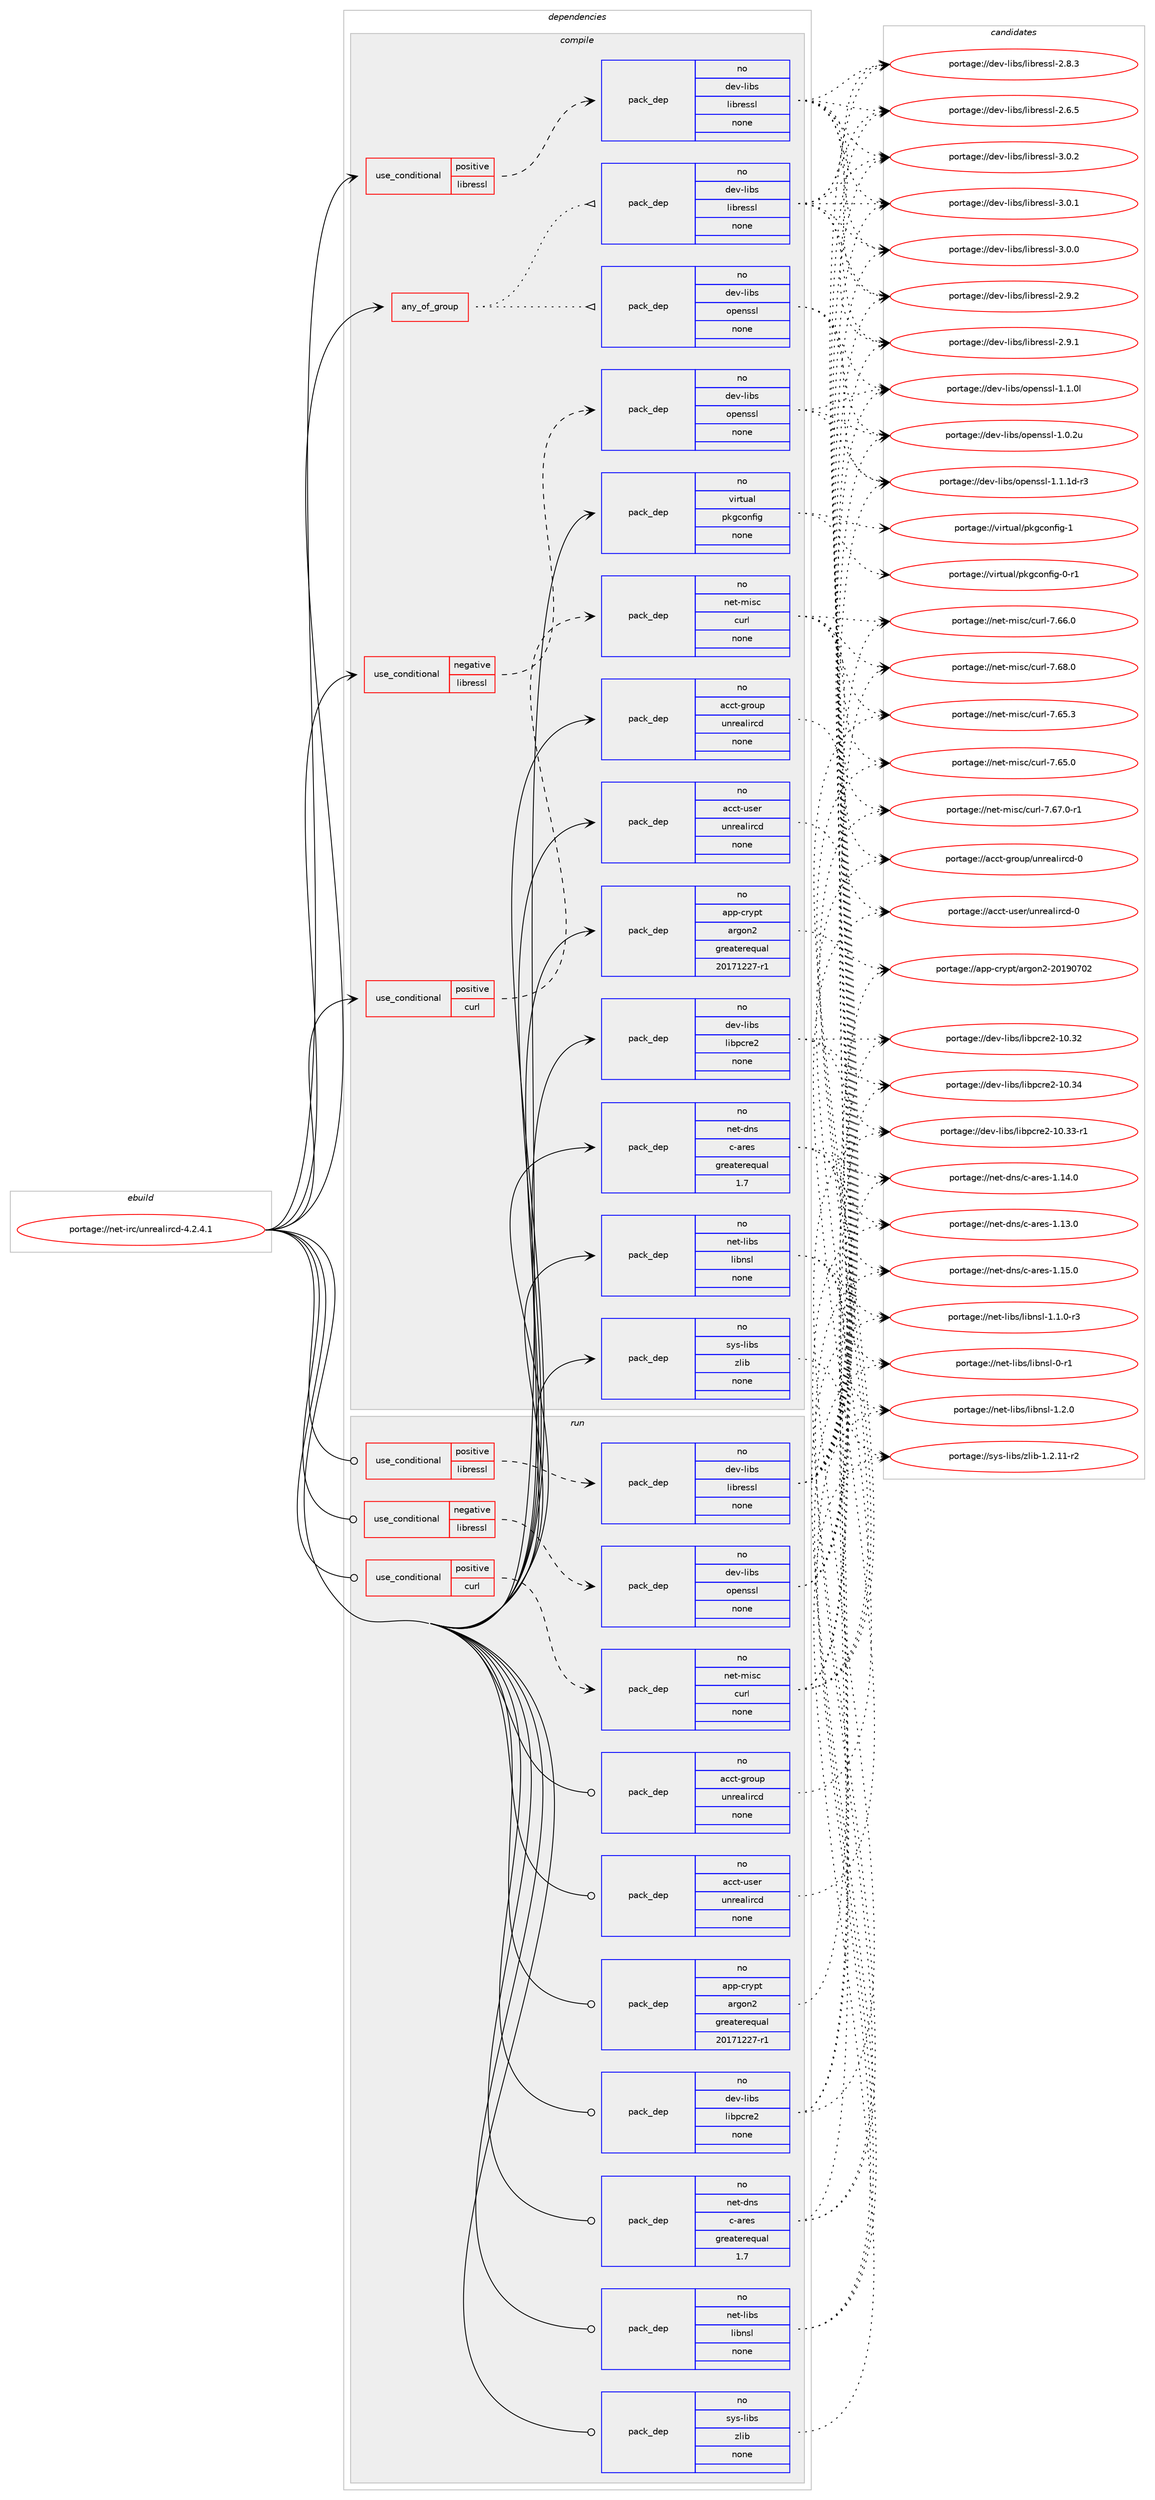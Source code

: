 digraph prolog {

# *************
# Graph options
# *************

newrank=true;
concentrate=true;
compound=true;
graph [rankdir=LR,fontname=Helvetica,fontsize=10,ranksep=1.5];#, ranksep=2.5, nodesep=0.2];
edge  [arrowhead=vee];
node  [fontname=Helvetica,fontsize=10];

# **********
# The ebuild
# **********

subgraph cluster_leftcol {
color=gray;
rank=same;
label=<<i>ebuild</i>>;
id [label="portage://net-irc/unrealircd-4.2.4.1", color=red, width=4, href="../net-irc/unrealircd-4.2.4.1.svg"];
}

# ****************
# The dependencies
# ****************

subgraph cluster_midcol {
color=gray;
label=<<i>dependencies</i>>;
subgraph cluster_compile {
fillcolor="#eeeeee";
style=filled;
label=<<i>compile</i>>;
subgraph any2150 {
dependency136686 [label=<<TABLE BORDER="0" CELLBORDER="1" CELLSPACING="0" CELLPADDING="4"><TR><TD CELLPADDING="10">any_of_group</TD></TR></TABLE>>, shape=none, color=red];subgraph pack104932 {
dependency136687 [label=<<TABLE BORDER="0" CELLBORDER="1" CELLSPACING="0" CELLPADDING="4" WIDTH="220"><TR><TD ROWSPAN="6" CELLPADDING="30">pack_dep</TD></TR><TR><TD WIDTH="110">no</TD></TR><TR><TD>dev-libs</TD></TR><TR><TD>openssl</TD></TR><TR><TD>none</TD></TR><TR><TD></TD></TR></TABLE>>, shape=none, color=blue];
}
dependency136686:e -> dependency136687:w [weight=20,style="dotted",arrowhead="oinv"];
subgraph pack104933 {
dependency136688 [label=<<TABLE BORDER="0" CELLBORDER="1" CELLSPACING="0" CELLPADDING="4" WIDTH="220"><TR><TD ROWSPAN="6" CELLPADDING="30">pack_dep</TD></TR><TR><TD WIDTH="110">no</TD></TR><TR><TD>dev-libs</TD></TR><TR><TD>libressl</TD></TR><TR><TD>none</TD></TR><TR><TD></TD></TR></TABLE>>, shape=none, color=blue];
}
dependency136686:e -> dependency136688:w [weight=20,style="dotted",arrowhead="oinv"];
}
id:e -> dependency136686:w [weight=20,style="solid",arrowhead="vee"];
subgraph cond29464 {
dependency136689 [label=<<TABLE BORDER="0" CELLBORDER="1" CELLSPACING="0" CELLPADDING="4"><TR><TD ROWSPAN="3" CELLPADDING="10">use_conditional</TD></TR><TR><TD>negative</TD></TR><TR><TD>libressl</TD></TR></TABLE>>, shape=none, color=red];
subgraph pack104934 {
dependency136690 [label=<<TABLE BORDER="0" CELLBORDER="1" CELLSPACING="0" CELLPADDING="4" WIDTH="220"><TR><TD ROWSPAN="6" CELLPADDING="30">pack_dep</TD></TR><TR><TD WIDTH="110">no</TD></TR><TR><TD>dev-libs</TD></TR><TR><TD>openssl</TD></TR><TR><TD>none</TD></TR><TR><TD></TD></TR></TABLE>>, shape=none, color=blue];
}
dependency136689:e -> dependency136690:w [weight=20,style="dashed",arrowhead="vee"];
}
id:e -> dependency136689:w [weight=20,style="solid",arrowhead="vee"];
subgraph cond29465 {
dependency136691 [label=<<TABLE BORDER="0" CELLBORDER="1" CELLSPACING="0" CELLPADDING="4"><TR><TD ROWSPAN="3" CELLPADDING="10">use_conditional</TD></TR><TR><TD>positive</TD></TR><TR><TD>curl</TD></TR></TABLE>>, shape=none, color=red];
subgraph pack104935 {
dependency136692 [label=<<TABLE BORDER="0" CELLBORDER="1" CELLSPACING="0" CELLPADDING="4" WIDTH="220"><TR><TD ROWSPAN="6" CELLPADDING="30">pack_dep</TD></TR><TR><TD WIDTH="110">no</TD></TR><TR><TD>net-misc</TD></TR><TR><TD>curl</TD></TR><TR><TD>none</TD></TR><TR><TD></TD></TR></TABLE>>, shape=none, color=blue];
}
dependency136691:e -> dependency136692:w [weight=20,style="dashed",arrowhead="vee"];
}
id:e -> dependency136691:w [weight=20,style="solid",arrowhead="vee"];
subgraph cond29466 {
dependency136693 [label=<<TABLE BORDER="0" CELLBORDER="1" CELLSPACING="0" CELLPADDING="4"><TR><TD ROWSPAN="3" CELLPADDING="10">use_conditional</TD></TR><TR><TD>positive</TD></TR><TR><TD>libressl</TD></TR></TABLE>>, shape=none, color=red];
subgraph pack104936 {
dependency136694 [label=<<TABLE BORDER="0" CELLBORDER="1" CELLSPACING="0" CELLPADDING="4" WIDTH="220"><TR><TD ROWSPAN="6" CELLPADDING="30">pack_dep</TD></TR><TR><TD WIDTH="110">no</TD></TR><TR><TD>dev-libs</TD></TR><TR><TD>libressl</TD></TR><TR><TD>none</TD></TR><TR><TD></TD></TR></TABLE>>, shape=none, color=blue];
}
dependency136693:e -> dependency136694:w [weight=20,style="dashed",arrowhead="vee"];
}
id:e -> dependency136693:w [weight=20,style="solid",arrowhead="vee"];
subgraph pack104937 {
dependency136695 [label=<<TABLE BORDER="0" CELLBORDER="1" CELLSPACING="0" CELLPADDING="4" WIDTH="220"><TR><TD ROWSPAN="6" CELLPADDING="30">pack_dep</TD></TR><TR><TD WIDTH="110">no</TD></TR><TR><TD>acct-group</TD></TR><TR><TD>unrealircd</TD></TR><TR><TD>none</TD></TR><TR><TD></TD></TR></TABLE>>, shape=none, color=blue];
}
id:e -> dependency136695:w [weight=20,style="solid",arrowhead="vee"];
subgraph pack104938 {
dependency136696 [label=<<TABLE BORDER="0" CELLBORDER="1" CELLSPACING="0" CELLPADDING="4" WIDTH="220"><TR><TD ROWSPAN="6" CELLPADDING="30">pack_dep</TD></TR><TR><TD WIDTH="110">no</TD></TR><TR><TD>acct-user</TD></TR><TR><TD>unrealircd</TD></TR><TR><TD>none</TD></TR><TR><TD></TD></TR></TABLE>>, shape=none, color=blue];
}
id:e -> dependency136696:w [weight=20,style="solid",arrowhead="vee"];
subgraph pack104939 {
dependency136697 [label=<<TABLE BORDER="0" CELLBORDER="1" CELLSPACING="0" CELLPADDING="4" WIDTH="220"><TR><TD ROWSPAN="6" CELLPADDING="30">pack_dep</TD></TR><TR><TD WIDTH="110">no</TD></TR><TR><TD>app-crypt</TD></TR><TR><TD>argon2</TD></TR><TR><TD>greaterequal</TD></TR><TR><TD>20171227-r1</TD></TR></TABLE>>, shape=none, color=blue];
}
id:e -> dependency136697:w [weight=20,style="solid",arrowhead="vee"];
subgraph pack104940 {
dependency136698 [label=<<TABLE BORDER="0" CELLBORDER="1" CELLSPACING="0" CELLPADDING="4" WIDTH="220"><TR><TD ROWSPAN="6" CELLPADDING="30">pack_dep</TD></TR><TR><TD WIDTH="110">no</TD></TR><TR><TD>dev-libs</TD></TR><TR><TD>libpcre2</TD></TR><TR><TD>none</TD></TR><TR><TD></TD></TR></TABLE>>, shape=none, color=blue];
}
id:e -> dependency136698:w [weight=20,style="solid",arrowhead="vee"];
subgraph pack104941 {
dependency136699 [label=<<TABLE BORDER="0" CELLBORDER="1" CELLSPACING="0" CELLPADDING="4" WIDTH="220"><TR><TD ROWSPAN="6" CELLPADDING="30">pack_dep</TD></TR><TR><TD WIDTH="110">no</TD></TR><TR><TD>net-dns</TD></TR><TR><TD>c-ares</TD></TR><TR><TD>greaterequal</TD></TR><TR><TD>1.7</TD></TR></TABLE>>, shape=none, color=blue];
}
id:e -> dependency136699:w [weight=20,style="solid",arrowhead="vee"];
subgraph pack104942 {
dependency136700 [label=<<TABLE BORDER="0" CELLBORDER="1" CELLSPACING="0" CELLPADDING="4" WIDTH="220"><TR><TD ROWSPAN="6" CELLPADDING="30">pack_dep</TD></TR><TR><TD WIDTH="110">no</TD></TR><TR><TD>net-libs</TD></TR><TR><TD>libnsl</TD></TR><TR><TD>none</TD></TR><TR><TD></TD></TR></TABLE>>, shape=none, color=blue];
}
id:e -> dependency136700:w [weight=20,style="solid",arrowhead="vee"];
subgraph pack104943 {
dependency136701 [label=<<TABLE BORDER="0" CELLBORDER="1" CELLSPACING="0" CELLPADDING="4" WIDTH="220"><TR><TD ROWSPAN="6" CELLPADDING="30">pack_dep</TD></TR><TR><TD WIDTH="110">no</TD></TR><TR><TD>sys-libs</TD></TR><TR><TD>zlib</TD></TR><TR><TD>none</TD></TR><TR><TD></TD></TR></TABLE>>, shape=none, color=blue];
}
id:e -> dependency136701:w [weight=20,style="solid",arrowhead="vee"];
subgraph pack104944 {
dependency136702 [label=<<TABLE BORDER="0" CELLBORDER="1" CELLSPACING="0" CELLPADDING="4" WIDTH="220"><TR><TD ROWSPAN="6" CELLPADDING="30">pack_dep</TD></TR><TR><TD WIDTH="110">no</TD></TR><TR><TD>virtual</TD></TR><TR><TD>pkgconfig</TD></TR><TR><TD>none</TD></TR><TR><TD></TD></TR></TABLE>>, shape=none, color=blue];
}
id:e -> dependency136702:w [weight=20,style="solid",arrowhead="vee"];
}
subgraph cluster_compileandrun {
fillcolor="#eeeeee";
style=filled;
label=<<i>compile and run</i>>;
}
subgraph cluster_run {
fillcolor="#eeeeee";
style=filled;
label=<<i>run</i>>;
subgraph cond29467 {
dependency136703 [label=<<TABLE BORDER="0" CELLBORDER="1" CELLSPACING="0" CELLPADDING="4"><TR><TD ROWSPAN="3" CELLPADDING="10">use_conditional</TD></TR><TR><TD>negative</TD></TR><TR><TD>libressl</TD></TR></TABLE>>, shape=none, color=red];
subgraph pack104945 {
dependency136704 [label=<<TABLE BORDER="0" CELLBORDER="1" CELLSPACING="0" CELLPADDING="4" WIDTH="220"><TR><TD ROWSPAN="6" CELLPADDING="30">pack_dep</TD></TR><TR><TD WIDTH="110">no</TD></TR><TR><TD>dev-libs</TD></TR><TR><TD>openssl</TD></TR><TR><TD>none</TD></TR><TR><TD></TD></TR></TABLE>>, shape=none, color=blue];
}
dependency136703:e -> dependency136704:w [weight=20,style="dashed",arrowhead="vee"];
}
id:e -> dependency136703:w [weight=20,style="solid",arrowhead="odot"];
subgraph cond29468 {
dependency136705 [label=<<TABLE BORDER="0" CELLBORDER="1" CELLSPACING="0" CELLPADDING="4"><TR><TD ROWSPAN="3" CELLPADDING="10">use_conditional</TD></TR><TR><TD>positive</TD></TR><TR><TD>curl</TD></TR></TABLE>>, shape=none, color=red];
subgraph pack104946 {
dependency136706 [label=<<TABLE BORDER="0" CELLBORDER="1" CELLSPACING="0" CELLPADDING="4" WIDTH="220"><TR><TD ROWSPAN="6" CELLPADDING="30">pack_dep</TD></TR><TR><TD WIDTH="110">no</TD></TR><TR><TD>net-misc</TD></TR><TR><TD>curl</TD></TR><TR><TD>none</TD></TR><TR><TD></TD></TR></TABLE>>, shape=none, color=blue];
}
dependency136705:e -> dependency136706:w [weight=20,style="dashed",arrowhead="vee"];
}
id:e -> dependency136705:w [weight=20,style="solid",arrowhead="odot"];
subgraph cond29469 {
dependency136707 [label=<<TABLE BORDER="0" CELLBORDER="1" CELLSPACING="0" CELLPADDING="4"><TR><TD ROWSPAN="3" CELLPADDING="10">use_conditional</TD></TR><TR><TD>positive</TD></TR><TR><TD>libressl</TD></TR></TABLE>>, shape=none, color=red];
subgraph pack104947 {
dependency136708 [label=<<TABLE BORDER="0" CELLBORDER="1" CELLSPACING="0" CELLPADDING="4" WIDTH="220"><TR><TD ROWSPAN="6" CELLPADDING="30">pack_dep</TD></TR><TR><TD WIDTH="110">no</TD></TR><TR><TD>dev-libs</TD></TR><TR><TD>libressl</TD></TR><TR><TD>none</TD></TR><TR><TD></TD></TR></TABLE>>, shape=none, color=blue];
}
dependency136707:e -> dependency136708:w [weight=20,style="dashed",arrowhead="vee"];
}
id:e -> dependency136707:w [weight=20,style="solid",arrowhead="odot"];
subgraph pack104948 {
dependency136709 [label=<<TABLE BORDER="0" CELLBORDER="1" CELLSPACING="0" CELLPADDING="4" WIDTH="220"><TR><TD ROWSPAN="6" CELLPADDING="30">pack_dep</TD></TR><TR><TD WIDTH="110">no</TD></TR><TR><TD>acct-group</TD></TR><TR><TD>unrealircd</TD></TR><TR><TD>none</TD></TR><TR><TD></TD></TR></TABLE>>, shape=none, color=blue];
}
id:e -> dependency136709:w [weight=20,style="solid",arrowhead="odot"];
subgraph pack104949 {
dependency136710 [label=<<TABLE BORDER="0" CELLBORDER="1" CELLSPACING="0" CELLPADDING="4" WIDTH="220"><TR><TD ROWSPAN="6" CELLPADDING="30">pack_dep</TD></TR><TR><TD WIDTH="110">no</TD></TR><TR><TD>acct-user</TD></TR><TR><TD>unrealircd</TD></TR><TR><TD>none</TD></TR><TR><TD></TD></TR></TABLE>>, shape=none, color=blue];
}
id:e -> dependency136710:w [weight=20,style="solid",arrowhead="odot"];
subgraph pack104950 {
dependency136711 [label=<<TABLE BORDER="0" CELLBORDER="1" CELLSPACING="0" CELLPADDING="4" WIDTH="220"><TR><TD ROWSPAN="6" CELLPADDING="30">pack_dep</TD></TR><TR><TD WIDTH="110">no</TD></TR><TR><TD>app-crypt</TD></TR><TR><TD>argon2</TD></TR><TR><TD>greaterequal</TD></TR><TR><TD>20171227-r1</TD></TR></TABLE>>, shape=none, color=blue];
}
id:e -> dependency136711:w [weight=20,style="solid",arrowhead="odot"];
subgraph pack104951 {
dependency136712 [label=<<TABLE BORDER="0" CELLBORDER="1" CELLSPACING="0" CELLPADDING="4" WIDTH="220"><TR><TD ROWSPAN="6" CELLPADDING="30">pack_dep</TD></TR><TR><TD WIDTH="110">no</TD></TR><TR><TD>dev-libs</TD></TR><TR><TD>libpcre2</TD></TR><TR><TD>none</TD></TR><TR><TD></TD></TR></TABLE>>, shape=none, color=blue];
}
id:e -> dependency136712:w [weight=20,style="solid",arrowhead="odot"];
subgraph pack104952 {
dependency136713 [label=<<TABLE BORDER="0" CELLBORDER="1" CELLSPACING="0" CELLPADDING="4" WIDTH="220"><TR><TD ROWSPAN="6" CELLPADDING="30">pack_dep</TD></TR><TR><TD WIDTH="110">no</TD></TR><TR><TD>net-dns</TD></TR><TR><TD>c-ares</TD></TR><TR><TD>greaterequal</TD></TR><TR><TD>1.7</TD></TR></TABLE>>, shape=none, color=blue];
}
id:e -> dependency136713:w [weight=20,style="solid",arrowhead="odot"];
subgraph pack104953 {
dependency136714 [label=<<TABLE BORDER="0" CELLBORDER="1" CELLSPACING="0" CELLPADDING="4" WIDTH="220"><TR><TD ROWSPAN="6" CELLPADDING="30">pack_dep</TD></TR><TR><TD WIDTH="110">no</TD></TR><TR><TD>net-libs</TD></TR><TR><TD>libnsl</TD></TR><TR><TD>none</TD></TR><TR><TD></TD></TR></TABLE>>, shape=none, color=blue];
}
id:e -> dependency136714:w [weight=20,style="solid",arrowhead="odot"];
subgraph pack104954 {
dependency136715 [label=<<TABLE BORDER="0" CELLBORDER="1" CELLSPACING="0" CELLPADDING="4" WIDTH="220"><TR><TD ROWSPAN="6" CELLPADDING="30">pack_dep</TD></TR><TR><TD WIDTH="110">no</TD></TR><TR><TD>sys-libs</TD></TR><TR><TD>zlib</TD></TR><TR><TD>none</TD></TR><TR><TD></TD></TR></TABLE>>, shape=none, color=blue];
}
id:e -> dependency136715:w [weight=20,style="solid",arrowhead="odot"];
}
}

# **************
# The candidates
# **************

subgraph cluster_choices {
rank=same;
color=gray;
label=<<i>candidates</i>>;

subgraph choice104932 {
color=black;
nodesep=1;
choice1001011184510810598115471111121011101151151084549464946491004511451 [label="portage://dev-libs/openssl-1.1.1d-r3", color=red, width=4,href="../dev-libs/openssl-1.1.1d-r3.svg"];
choice100101118451081059811547111112101110115115108454946494648108 [label="portage://dev-libs/openssl-1.1.0l", color=red, width=4,href="../dev-libs/openssl-1.1.0l.svg"];
choice100101118451081059811547111112101110115115108454946484650117 [label="portage://dev-libs/openssl-1.0.2u", color=red, width=4,href="../dev-libs/openssl-1.0.2u.svg"];
dependency136687:e -> choice1001011184510810598115471111121011101151151084549464946491004511451:w [style=dotted,weight="100"];
dependency136687:e -> choice100101118451081059811547111112101110115115108454946494648108:w [style=dotted,weight="100"];
dependency136687:e -> choice100101118451081059811547111112101110115115108454946484650117:w [style=dotted,weight="100"];
}
subgraph choice104933 {
color=black;
nodesep=1;
choice10010111845108105981154710810598114101115115108455146484650 [label="portage://dev-libs/libressl-3.0.2", color=red, width=4,href="../dev-libs/libressl-3.0.2.svg"];
choice10010111845108105981154710810598114101115115108455146484649 [label="portage://dev-libs/libressl-3.0.1", color=red, width=4,href="../dev-libs/libressl-3.0.1.svg"];
choice10010111845108105981154710810598114101115115108455146484648 [label="portage://dev-libs/libressl-3.0.0", color=red, width=4,href="../dev-libs/libressl-3.0.0.svg"];
choice10010111845108105981154710810598114101115115108455046574650 [label="portage://dev-libs/libressl-2.9.2", color=red, width=4,href="../dev-libs/libressl-2.9.2.svg"];
choice10010111845108105981154710810598114101115115108455046574649 [label="portage://dev-libs/libressl-2.9.1", color=red, width=4,href="../dev-libs/libressl-2.9.1.svg"];
choice10010111845108105981154710810598114101115115108455046564651 [label="portage://dev-libs/libressl-2.8.3", color=red, width=4,href="../dev-libs/libressl-2.8.3.svg"];
choice10010111845108105981154710810598114101115115108455046544653 [label="portage://dev-libs/libressl-2.6.5", color=red, width=4,href="../dev-libs/libressl-2.6.5.svg"];
dependency136688:e -> choice10010111845108105981154710810598114101115115108455146484650:w [style=dotted,weight="100"];
dependency136688:e -> choice10010111845108105981154710810598114101115115108455146484649:w [style=dotted,weight="100"];
dependency136688:e -> choice10010111845108105981154710810598114101115115108455146484648:w [style=dotted,weight="100"];
dependency136688:e -> choice10010111845108105981154710810598114101115115108455046574650:w [style=dotted,weight="100"];
dependency136688:e -> choice10010111845108105981154710810598114101115115108455046574649:w [style=dotted,weight="100"];
dependency136688:e -> choice10010111845108105981154710810598114101115115108455046564651:w [style=dotted,weight="100"];
dependency136688:e -> choice10010111845108105981154710810598114101115115108455046544653:w [style=dotted,weight="100"];
}
subgraph choice104934 {
color=black;
nodesep=1;
choice1001011184510810598115471111121011101151151084549464946491004511451 [label="portage://dev-libs/openssl-1.1.1d-r3", color=red, width=4,href="../dev-libs/openssl-1.1.1d-r3.svg"];
choice100101118451081059811547111112101110115115108454946494648108 [label="portage://dev-libs/openssl-1.1.0l", color=red, width=4,href="../dev-libs/openssl-1.1.0l.svg"];
choice100101118451081059811547111112101110115115108454946484650117 [label="portage://dev-libs/openssl-1.0.2u", color=red, width=4,href="../dev-libs/openssl-1.0.2u.svg"];
dependency136690:e -> choice1001011184510810598115471111121011101151151084549464946491004511451:w [style=dotted,weight="100"];
dependency136690:e -> choice100101118451081059811547111112101110115115108454946494648108:w [style=dotted,weight="100"];
dependency136690:e -> choice100101118451081059811547111112101110115115108454946484650117:w [style=dotted,weight="100"];
}
subgraph choice104935 {
color=black;
nodesep=1;
choice1101011164510910511599479911711410845554654564648 [label="portage://net-misc/curl-7.68.0", color=red, width=4,href="../net-misc/curl-7.68.0.svg"];
choice11010111645109105115994799117114108455546545546484511449 [label="portage://net-misc/curl-7.67.0-r1", color=red, width=4,href="../net-misc/curl-7.67.0-r1.svg"];
choice1101011164510910511599479911711410845554654544648 [label="portage://net-misc/curl-7.66.0", color=red, width=4,href="../net-misc/curl-7.66.0.svg"];
choice1101011164510910511599479911711410845554654534651 [label="portage://net-misc/curl-7.65.3", color=red, width=4,href="../net-misc/curl-7.65.3.svg"];
choice1101011164510910511599479911711410845554654534648 [label="portage://net-misc/curl-7.65.0", color=red, width=4,href="../net-misc/curl-7.65.0.svg"];
dependency136692:e -> choice1101011164510910511599479911711410845554654564648:w [style=dotted,weight="100"];
dependency136692:e -> choice11010111645109105115994799117114108455546545546484511449:w [style=dotted,weight="100"];
dependency136692:e -> choice1101011164510910511599479911711410845554654544648:w [style=dotted,weight="100"];
dependency136692:e -> choice1101011164510910511599479911711410845554654534651:w [style=dotted,weight="100"];
dependency136692:e -> choice1101011164510910511599479911711410845554654534648:w [style=dotted,weight="100"];
}
subgraph choice104936 {
color=black;
nodesep=1;
choice10010111845108105981154710810598114101115115108455146484650 [label="portage://dev-libs/libressl-3.0.2", color=red, width=4,href="../dev-libs/libressl-3.0.2.svg"];
choice10010111845108105981154710810598114101115115108455146484649 [label="portage://dev-libs/libressl-3.0.1", color=red, width=4,href="../dev-libs/libressl-3.0.1.svg"];
choice10010111845108105981154710810598114101115115108455146484648 [label="portage://dev-libs/libressl-3.0.0", color=red, width=4,href="../dev-libs/libressl-3.0.0.svg"];
choice10010111845108105981154710810598114101115115108455046574650 [label="portage://dev-libs/libressl-2.9.2", color=red, width=4,href="../dev-libs/libressl-2.9.2.svg"];
choice10010111845108105981154710810598114101115115108455046574649 [label="portage://dev-libs/libressl-2.9.1", color=red, width=4,href="../dev-libs/libressl-2.9.1.svg"];
choice10010111845108105981154710810598114101115115108455046564651 [label="portage://dev-libs/libressl-2.8.3", color=red, width=4,href="../dev-libs/libressl-2.8.3.svg"];
choice10010111845108105981154710810598114101115115108455046544653 [label="portage://dev-libs/libressl-2.6.5", color=red, width=4,href="../dev-libs/libressl-2.6.5.svg"];
dependency136694:e -> choice10010111845108105981154710810598114101115115108455146484650:w [style=dotted,weight="100"];
dependency136694:e -> choice10010111845108105981154710810598114101115115108455146484649:w [style=dotted,weight="100"];
dependency136694:e -> choice10010111845108105981154710810598114101115115108455146484648:w [style=dotted,weight="100"];
dependency136694:e -> choice10010111845108105981154710810598114101115115108455046574650:w [style=dotted,weight="100"];
dependency136694:e -> choice10010111845108105981154710810598114101115115108455046574649:w [style=dotted,weight="100"];
dependency136694:e -> choice10010111845108105981154710810598114101115115108455046564651:w [style=dotted,weight="100"];
dependency136694:e -> choice10010111845108105981154710810598114101115115108455046544653:w [style=dotted,weight="100"];
}
subgraph choice104937 {
color=black;
nodesep=1;
choice979999116451031141111171124711711011410197108105114991004548 [label="portage://acct-group/unrealircd-0", color=red, width=4,href="../acct-group/unrealircd-0.svg"];
dependency136695:e -> choice979999116451031141111171124711711011410197108105114991004548:w [style=dotted,weight="100"];
}
subgraph choice104938 {
color=black;
nodesep=1;
choice979999116451171151011144711711011410197108105114991004548 [label="portage://acct-user/unrealircd-0", color=red, width=4,href="../acct-user/unrealircd-0.svg"];
dependency136696:e -> choice979999116451171151011144711711011410197108105114991004548:w [style=dotted,weight="100"];
}
subgraph choice104939 {
color=black;
nodesep=1;
choice971121124599114121112116479711410311111050455048495748554850 [label="portage://app-crypt/argon2-20190702", color=red, width=4,href="../app-crypt/argon2-20190702.svg"];
dependency136697:e -> choice971121124599114121112116479711410311111050455048495748554850:w [style=dotted,weight="100"];
}
subgraph choice104940 {
color=black;
nodesep=1;
choice100101118451081059811547108105981129911410150454948465152 [label="portage://dev-libs/libpcre2-10.34", color=red, width=4,href="../dev-libs/libpcre2-10.34.svg"];
choice1001011184510810598115471081059811299114101504549484651514511449 [label="portage://dev-libs/libpcre2-10.33-r1", color=red, width=4,href="../dev-libs/libpcre2-10.33-r1.svg"];
choice100101118451081059811547108105981129911410150454948465150 [label="portage://dev-libs/libpcre2-10.32", color=red, width=4,href="../dev-libs/libpcre2-10.32.svg"];
dependency136698:e -> choice100101118451081059811547108105981129911410150454948465152:w [style=dotted,weight="100"];
dependency136698:e -> choice1001011184510810598115471081059811299114101504549484651514511449:w [style=dotted,weight="100"];
dependency136698:e -> choice100101118451081059811547108105981129911410150454948465150:w [style=dotted,weight="100"];
}
subgraph choice104941 {
color=black;
nodesep=1;
choice110101116451001101154799459711410111545494649534648 [label="portage://net-dns/c-ares-1.15.0", color=red, width=4,href="../net-dns/c-ares-1.15.0.svg"];
choice110101116451001101154799459711410111545494649524648 [label="portage://net-dns/c-ares-1.14.0", color=red, width=4,href="../net-dns/c-ares-1.14.0.svg"];
choice110101116451001101154799459711410111545494649514648 [label="portage://net-dns/c-ares-1.13.0", color=red, width=4,href="../net-dns/c-ares-1.13.0.svg"];
dependency136699:e -> choice110101116451001101154799459711410111545494649534648:w [style=dotted,weight="100"];
dependency136699:e -> choice110101116451001101154799459711410111545494649524648:w [style=dotted,weight="100"];
dependency136699:e -> choice110101116451001101154799459711410111545494649514648:w [style=dotted,weight="100"];
}
subgraph choice104942 {
color=black;
nodesep=1;
choice11010111645108105981154710810598110115108454946504648 [label="portage://net-libs/libnsl-1.2.0", color=red, width=4,href="../net-libs/libnsl-1.2.0.svg"];
choice110101116451081059811547108105981101151084549464946484511451 [label="portage://net-libs/libnsl-1.1.0-r3", color=red, width=4,href="../net-libs/libnsl-1.1.0-r3.svg"];
choice1101011164510810598115471081059811011510845484511449 [label="portage://net-libs/libnsl-0-r1", color=red, width=4,href="../net-libs/libnsl-0-r1.svg"];
dependency136700:e -> choice11010111645108105981154710810598110115108454946504648:w [style=dotted,weight="100"];
dependency136700:e -> choice110101116451081059811547108105981101151084549464946484511451:w [style=dotted,weight="100"];
dependency136700:e -> choice1101011164510810598115471081059811011510845484511449:w [style=dotted,weight="100"];
}
subgraph choice104943 {
color=black;
nodesep=1;
choice11512111545108105981154712210810598454946504649494511450 [label="portage://sys-libs/zlib-1.2.11-r2", color=red, width=4,href="../sys-libs/zlib-1.2.11-r2.svg"];
dependency136701:e -> choice11512111545108105981154712210810598454946504649494511450:w [style=dotted,weight="100"];
}
subgraph choice104944 {
color=black;
nodesep=1;
choice1181051141161179710847112107103991111101021051034549 [label="portage://virtual/pkgconfig-1", color=red, width=4,href="../virtual/pkgconfig-1.svg"];
choice11810511411611797108471121071039911111010210510345484511449 [label="portage://virtual/pkgconfig-0-r1", color=red, width=4,href="../virtual/pkgconfig-0-r1.svg"];
dependency136702:e -> choice1181051141161179710847112107103991111101021051034549:w [style=dotted,weight="100"];
dependency136702:e -> choice11810511411611797108471121071039911111010210510345484511449:w [style=dotted,weight="100"];
}
subgraph choice104945 {
color=black;
nodesep=1;
choice1001011184510810598115471111121011101151151084549464946491004511451 [label="portage://dev-libs/openssl-1.1.1d-r3", color=red, width=4,href="../dev-libs/openssl-1.1.1d-r3.svg"];
choice100101118451081059811547111112101110115115108454946494648108 [label="portage://dev-libs/openssl-1.1.0l", color=red, width=4,href="../dev-libs/openssl-1.1.0l.svg"];
choice100101118451081059811547111112101110115115108454946484650117 [label="portage://dev-libs/openssl-1.0.2u", color=red, width=4,href="../dev-libs/openssl-1.0.2u.svg"];
dependency136704:e -> choice1001011184510810598115471111121011101151151084549464946491004511451:w [style=dotted,weight="100"];
dependency136704:e -> choice100101118451081059811547111112101110115115108454946494648108:w [style=dotted,weight="100"];
dependency136704:e -> choice100101118451081059811547111112101110115115108454946484650117:w [style=dotted,weight="100"];
}
subgraph choice104946 {
color=black;
nodesep=1;
choice1101011164510910511599479911711410845554654564648 [label="portage://net-misc/curl-7.68.0", color=red, width=4,href="../net-misc/curl-7.68.0.svg"];
choice11010111645109105115994799117114108455546545546484511449 [label="portage://net-misc/curl-7.67.0-r1", color=red, width=4,href="../net-misc/curl-7.67.0-r1.svg"];
choice1101011164510910511599479911711410845554654544648 [label="portage://net-misc/curl-7.66.0", color=red, width=4,href="../net-misc/curl-7.66.0.svg"];
choice1101011164510910511599479911711410845554654534651 [label="portage://net-misc/curl-7.65.3", color=red, width=4,href="../net-misc/curl-7.65.3.svg"];
choice1101011164510910511599479911711410845554654534648 [label="portage://net-misc/curl-7.65.0", color=red, width=4,href="../net-misc/curl-7.65.0.svg"];
dependency136706:e -> choice1101011164510910511599479911711410845554654564648:w [style=dotted,weight="100"];
dependency136706:e -> choice11010111645109105115994799117114108455546545546484511449:w [style=dotted,weight="100"];
dependency136706:e -> choice1101011164510910511599479911711410845554654544648:w [style=dotted,weight="100"];
dependency136706:e -> choice1101011164510910511599479911711410845554654534651:w [style=dotted,weight="100"];
dependency136706:e -> choice1101011164510910511599479911711410845554654534648:w [style=dotted,weight="100"];
}
subgraph choice104947 {
color=black;
nodesep=1;
choice10010111845108105981154710810598114101115115108455146484650 [label="portage://dev-libs/libressl-3.0.2", color=red, width=4,href="../dev-libs/libressl-3.0.2.svg"];
choice10010111845108105981154710810598114101115115108455146484649 [label="portage://dev-libs/libressl-3.0.1", color=red, width=4,href="../dev-libs/libressl-3.0.1.svg"];
choice10010111845108105981154710810598114101115115108455146484648 [label="portage://dev-libs/libressl-3.0.0", color=red, width=4,href="../dev-libs/libressl-3.0.0.svg"];
choice10010111845108105981154710810598114101115115108455046574650 [label="portage://dev-libs/libressl-2.9.2", color=red, width=4,href="../dev-libs/libressl-2.9.2.svg"];
choice10010111845108105981154710810598114101115115108455046574649 [label="portage://dev-libs/libressl-2.9.1", color=red, width=4,href="../dev-libs/libressl-2.9.1.svg"];
choice10010111845108105981154710810598114101115115108455046564651 [label="portage://dev-libs/libressl-2.8.3", color=red, width=4,href="../dev-libs/libressl-2.8.3.svg"];
choice10010111845108105981154710810598114101115115108455046544653 [label="portage://dev-libs/libressl-2.6.5", color=red, width=4,href="../dev-libs/libressl-2.6.5.svg"];
dependency136708:e -> choice10010111845108105981154710810598114101115115108455146484650:w [style=dotted,weight="100"];
dependency136708:e -> choice10010111845108105981154710810598114101115115108455146484649:w [style=dotted,weight="100"];
dependency136708:e -> choice10010111845108105981154710810598114101115115108455146484648:w [style=dotted,weight="100"];
dependency136708:e -> choice10010111845108105981154710810598114101115115108455046574650:w [style=dotted,weight="100"];
dependency136708:e -> choice10010111845108105981154710810598114101115115108455046574649:w [style=dotted,weight="100"];
dependency136708:e -> choice10010111845108105981154710810598114101115115108455046564651:w [style=dotted,weight="100"];
dependency136708:e -> choice10010111845108105981154710810598114101115115108455046544653:w [style=dotted,weight="100"];
}
subgraph choice104948 {
color=black;
nodesep=1;
choice979999116451031141111171124711711011410197108105114991004548 [label="portage://acct-group/unrealircd-0", color=red, width=4,href="../acct-group/unrealircd-0.svg"];
dependency136709:e -> choice979999116451031141111171124711711011410197108105114991004548:w [style=dotted,weight="100"];
}
subgraph choice104949 {
color=black;
nodesep=1;
choice979999116451171151011144711711011410197108105114991004548 [label="portage://acct-user/unrealircd-0", color=red, width=4,href="../acct-user/unrealircd-0.svg"];
dependency136710:e -> choice979999116451171151011144711711011410197108105114991004548:w [style=dotted,weight="100"];
}
subgraph choice104950 {
color=black;
nodesep=1;
choice971121124599114121112116479711410311111050455048495748554850 [label="portage://app-crypt/argon2-20190702", color=red, width=4,href="../app-crypt/argon2-20190702.svg"];
dependency136711:e -> choice971121124599114121112116479711410311111050455048495748554850:w [style=dotted,weight="100"];
}
subgraph choice104951 {
color=black;
nodesep=1;
choice100101118451081059811547108105981129911410150454948465152 [label="portage://dev-libs/libpcre2-10.34", color=red, width=4,href="../dev-libs/libpcre2-10.34.svg"];
choice1001011184510810598115471081059811299114101504549484651514511449 [label="portage://dev-libs/libpcre2-10.33-r1", color=red, width=4,href="../dev-libs/libpcre2-10.33-r1.svg"];
choice100101118451081059811547108105981129911410150454948465150 [label="portage://dev-libs/libpcre2-10.32", color=red, width=4,href="../dev-libs/libpcre2-10.32.svg"];
dependency136712:e -> choice100101118451081059811547108105981129911410150454948465152:w [style=dotted,weight="100"];
dependency136712:e -> choice1001011184510810598115471081059811299114101504549484651514511449:w [style=dotted,weight="100"];
dependency136712:e -> choice100101118451081059811547108105981129911410150454948465150:w [style=dotted,weight="100"];
}
subgraph choice104952 {
color=black;
nodesep=1;
choice110101116451001101154799459711410111545494649534648 [label="portage://net-dns/c-ares-1.15.0", color=red, width=4,href="../net-dns/c-ares-1.15.0.svg"];
choice110101116451001101154799459711410111545494649524648 [label="portage://net-dns/c-ares-1.14.0", color=red, width=4,href="../net-dns/c-ares-1.14.0.svg"];
choice110101116451001101154799459711410111545494649514648 [label="portage://net-dns/c-ares-1.13.0", color=red, width=4,href="../net-dns/c-ares-1.13.0.svg"];
dependency136713:e -> choice110101116451001101154799459711410111545494649534648:w [style=dotted,weight="100"];
dependency136713:e -> choice110101116451001101154799459711410111545494649524648:w [style=dotted,weight="100"];
dependency136713:e -> choice110101116451001101154799459711410111545494649514648:w [style=dotted,weight="100"];
}
subgraph choice104953 {
color=black;
nodesep=1;
choice11010111645108105981154710810598110115108454946504648 [label="portage://net-libs/libnsl-1.2.0", color=red, width=4,href="../net-libs/libnsl-1.2.0.svg"];
choice110101116451081059811547108105981101151084549464946484511451 [label="portage://net-libs/libnsl-1.1.0-r3", color=red, width=4,href="../net-libs/libnsl-1.1.0-r3.svg"];
choice1101011164510810598115471081059811011510845484511449 [label="portage://net-libs/libnsl-0-r1", color=red, width=4,href="../net-libs/libnsl-0-r1.svg"];
dependency136714:e -> choice11010111645108105981154710810598110115108454946504648:w [style=dotted,weight="100"];
dependency136714:e -> choice110101116451081059811547108105981101151084549464946484511451:w [style=dotted,weight="100"];
dependency136714:e -> choice1101011164510810598115471081059811011510845484511449:w [style=dotted,weight="100"];
}
subgraph choice104954 {
color=black;
nodesep=1;
choice11512111545108105981154712210810598454946504649494511450 [label="portage://sys-libs/zlib-1.2.11-r2", color=red, width=4,href="../sys-libs/zlib-1.2.11-r2.svg"];
dependency136715:e -> choice11512111545108105981154712210810598454946504649494511450:w [style=dotted,weight="100"];
}
}

}
